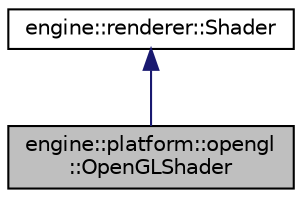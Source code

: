 digraph "engine::platform::opengl::OpenGLShader"
{
 // LATEX_PDF_SIZE
  edge [fontname="Helvetica",fontsize="10",labelfontname="Helvetica",labelfontsize="10"];
  node [fontname="Helvetica",fontsize="10",shape=record];
  Node1 [label="engine::platform::opengl\l::OpenGLShader",height=0.2,width=0.4,color="black", fillcolor="grey75", style="filled", fontcolor="black",tooltip=" "];
  Node2 -> Node1 [dir="back",color="midnightblue",fontsize="10",style="solid"];
  Node2 [label="engine::renderer::Shader",height=0.2,width=0.4,color="black", fillcolor="white", style="filled",URL="$classengine_1_1renderer_1_1Shader.html",tooltip="The abstract Shader API."];
}
